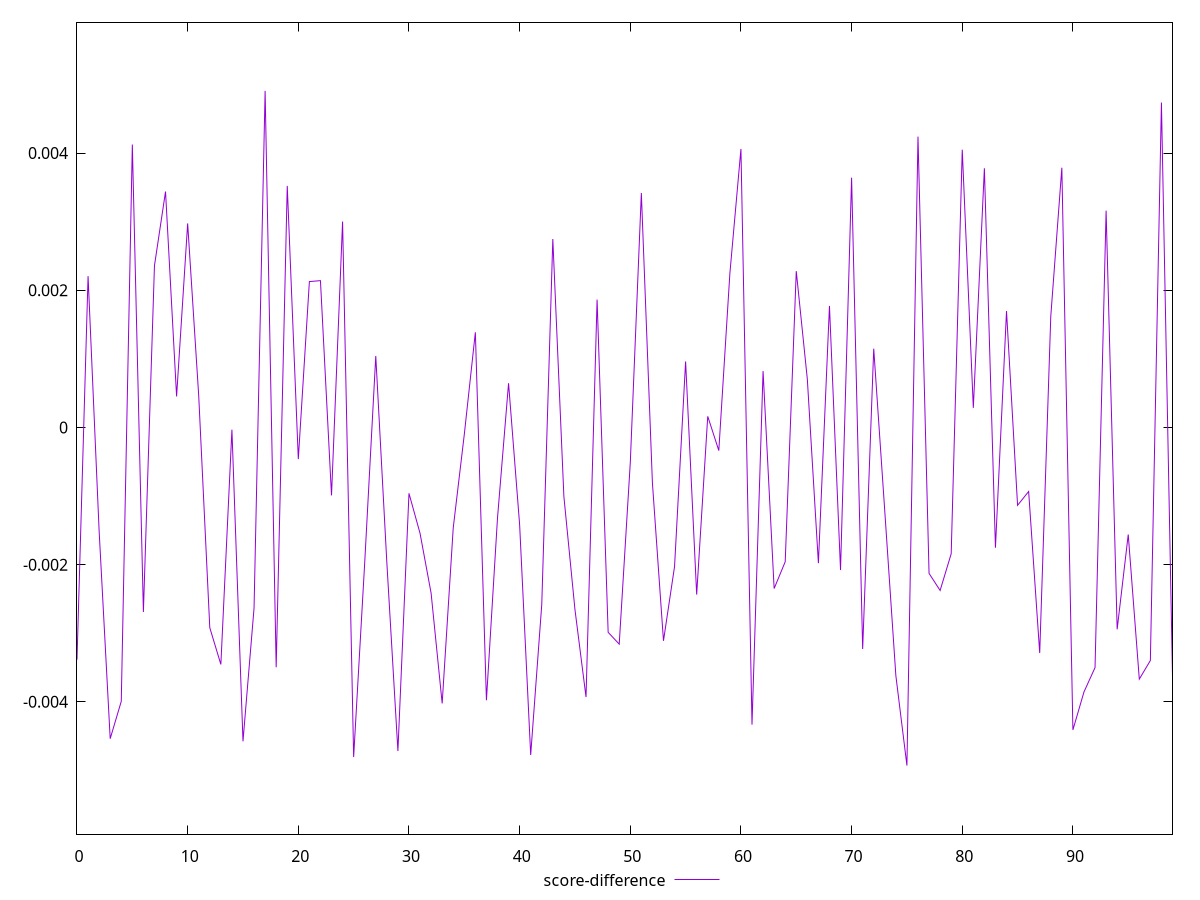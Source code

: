 reset

$scoreDifference <<EOF
0 -0.0033849507342111895
1 0.0022059153135389753
2 -0.001509731807099679
3 -0.004537241090945554
4 -0.00399327576407138
5 0.004124561316225961
6 -0.0026905182719955123
7 0.0023587929542135955
8 0.0034394754030501185
9 0.0004522957860888521
10 0.002974271561979047
11 0.0004605889980061617
12 -0.0029197142055211733
13 -0.0034548510348276773
14 -0.00003219777050544881
15 -0.0045757421587778735
16 -0.0026330229343763945
17 0.004907203220255063
18 -0.003496122600883389
19 0.003521624877363405
20 -0.0004616032948400184
21 0.002126946585335965
22 0.002140412103657674
23 -0.0009902174683797949
24 0.0030024854768015974
25 -0.00480523936989552
26 -0.0019722557485160053
27 0.00104197516199378
28 -0.0019689847655729453
29 -0.004716815575354416
30 -0.0009605665620177062
31 -0.001543094073216622
32 -0.0024152963729656696
33 -0.004023346356574198
34 -0.0014643243447060028
35 -0.00010182973120331784
36 0.0013876686839643382
37 -0.003977625770695159
38 -0.001320892393341433
39 0.0006448857782157535
40 -0.0014178073127435464
41 -0.004775017245219226
42 -0.0025830607086090307
43 0.002747060267557888
44 -0.0010077854121418595
45 -0.0026541797158541325
46 -0.00393042759666784
47 0.0018641374742801586
48 -0.0029868279648399554
49 -0.0031593298573481254
50 -0.0005161516626678297
51 0.0034177461655010566
52 -0.0008078199389019991
53 -0.0031109793680893505
54 -0.0020278505380431078
55 0.0009618023152700994
56 -0.0024364870879473033
57 0.00016195641664373817
58 -0.00033699984658230875
59 0.0022453727721054584
60 0.004060609210900457
61 -0.004333421956421946
62 0.0008216062969960136
63 -0.002348442514023885
64 -0.001958626138975683
65 0.002279065702305405
66 0.0007037686176395441
67 -0.0019787974806843023
68 0.0017727945622146857
69 -0.002079065011692305
70 0.0036415264567711825
71 -0.0032301050602808745
72 0.0011487835449077721
73 -0.0012239098871208443
74 -0.0036184313038369886
75 -0.004929205657261293
76 0.0042406048943416375
77 -0.002127537679521785
78 -0.002376709936596999
79 -0.001841901353008546
80 0.004050029161811075
81 0.00028599903708992347
82 0.003778424500387678
83 -0.0017534737290944014
84 0.0016966955539738926
85 -0.001135087026144066
86 -0.0009336556753296588
87 -0.0032884971728586176
88 0.0016189585192983857
89 0.003786870332186165
90 -0.004409357554082116
91 -0.003856260562837055
92 -0.003501029925334298
93 0.003160580944941871
94 -0.002942991311362997
95 -0.0015611391627765592
96 -0.0036690460622831322
97 -0.003397439541923397
98 0.004737484514647838
99 -0.0036292020153332327
EOF

set key outside below
set xrange [0:99]
set yrange [-0.005929205657261293:0.005907203220255063]
set trange [-0.005929205657261293:0.005907203220255063]
set terminal svg size 640, 500 enhanced background rgb 'white'
set output "reprap/mainthread-work-breakdown/samples/pages+cached/score-difference/values.svg"

plot $scoreDifference title "score-difference" with line

reset
